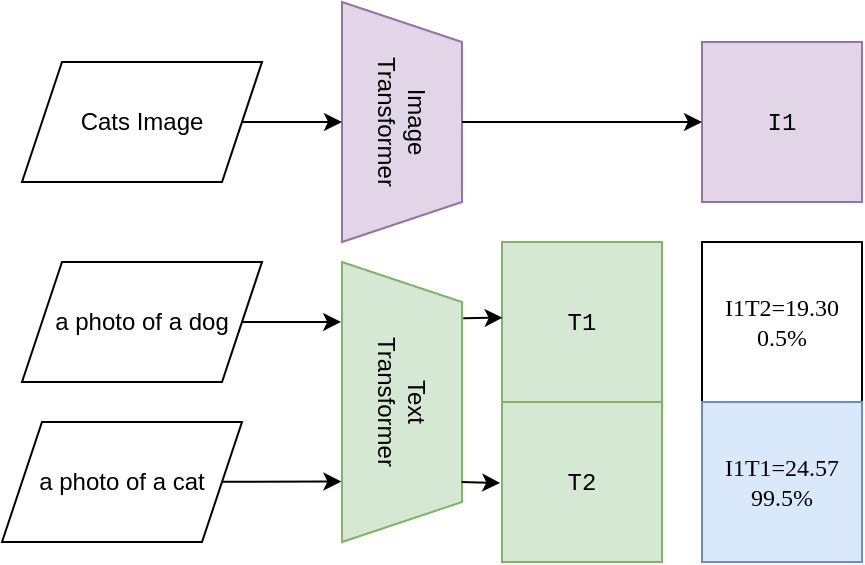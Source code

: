 <mxfile version="21.2.3" type="device">
  <diagram name="Page-1" id="yTEkC1lMeTUP0NJ2MXWK">
    <mxGraphModel dx="705" dy="633" grid="1" gridSize="10" guides="1" tooltips="1" connect="1" arrows="1" fold="1" page="1" pageScale="1" pageWidth="850" pageHeight="1100" math="0" shadow="0">
      <root>
        <mxCell id="0" />
        <mxCell id="1" parent="0" />
        <mxCell id="VsHULrVpFtmF1WkCw6PK-1" value="&lt;font face=&quot;Courier New&quot;&gt;T1&lt;/font&gt;" style="whiteSpace=wrap;html=1;aspect=fixed;fillColor=#d5e8d4;strokeColor=#82b366;" vertex="1" parent="1">
          <mxGeometry x="320" y="310" width="80" height="80" as="geometry" />
        </mxCell>
        <mxCell id="VsHULrVpFtmF1WkCw6PK-2" value="&lt;font face=&quot;Courier New&quot;&gt;T2&lt;/font&gt;" style="whiteSpace=wrap;html=1;aspect=fixed;fillColor=#d5e8d4;strokeColor=#82b366;" vertex="1" parent="1">
          <mxGeometry x="320" y="390" width="80" height="80" as="geometry" />
        </mxCell>
        <mxCell id="VsHULrVpFtmF1WkCw6PK-4" value="&lt;div&gt;Cats Image&lt;/div&gt;" style="shape=parallelogram;perimeter=parallelogramPerimeter;whiteSpace=wrap;html=1;fixedSize=1;" vertex="1" parent="1">
          <mxGeometry x="80" y="220" width="120" height="60" as="geometry" />
        </mxCell>
        <mxCell id="VsHULrVpFtmF1WkCw6PK-5" value="a photo of a dog" style="shape=parallelogram;perimeter=parallelogramPerimeter;whiteSpace=wrap;html=1;fixedSize=1;" vertex="1" parent="1">
          <mxGeometry x="80" y="320" width="120" height="60" as="geometry" />
        </mxCell>
        <mxCell id="VsHULrVpFtmF1WkCw6PK-6" value="a photo of a cat" style="shape=parallelogram;perimeter=parallelogramPerimeter;whiteSpace=wrap;html=1;fixedSize=1;" vertex="1" parent="1">
          <mxGeometry x="70" y="400" width="120" height="60" as="geometry" />
        </mxCell>
        <mxCell id="VsHULrVpFtmF1WkCw6PK-7" value="&lt;div&gt;Text&lt;/div&gt;&lt;div&gt;Transformer&lt;/div&gt;" style="shape=trapezoid;perimeter=trapezoidPerimeter;whiteSpace=wrap;html=1;fixedSize=1;rotation=90;fillColor=#d5e8d4;strokeColor=#82b366;" vertex="1" parent="1">
          <mxGeometry x="200" y="360" width="140" height="60" as="geometry" />
        </mxCell>
        <mxCell id="VsHULrVpFtmF1WkCw6PK-8" value="&lt;div&gt;Image&lt;/div&gt;&lt;div&gt;Transformer&lt;/div&gt;" style="shape=trapezoid;perimeter=trapezoidPerimeter;whiteSpace=wrap;html=1;fixedSize=1;rotation=90;fillColor=#e1d5e7;strokeColor=#9673a6;" vertex="1" parent="1">
          <mxGeometry x="210" y="220" width="120" height="60" as="geometry" />
        </mxCell>
        <mxCell id="VsHULrVpFtmF1WkCw6PK-10" value="" style="endArrow=classic;html=1;rounded=0;exitX=1;exitY=0.5;exitDx=0;exitDy=0;entryX=0.214;entryY=1.007;entryDx=0;entryDy=0;entryPerimeter=0;" edge="1" parent="1" source="VsHULrVpFtmF1WkCw6PK-5" target="VsHULrVpFtmF1WkCw6PK-7">
          <mxGeometry width="50" height="50" relative="1" as="geometry">
            <mxPoint x="400" y="630" as="sourcePoint" />
            <mxPoint x="230" y="350" as="targetPoint" />
          </mxGeometry>
        </mxCell>
        <mxCell id="VsHULrVpFtmF1WkCw6PK-12" value="" style="endArrow=classic;html=1;rounded=0;exitX=1;exitY=0.5;exitDx=0;exitDy=0;entryX=0.784;entryY=1.005;entryDx=0;entryDy=0;entryPerimeter=0;" edge="1" parent="1" target="VsHULrVpFtmF1WkCw6PK-7">
          <mxGeometry width="50" height="50" relative="1" as="geometry">
            <mxPoint x="180" y="429.86" as="sourcePoint" />
            <mxPoint x="230" y="429.86" as="targetPoint" />
          </mxGeometry>
        </mxCell>
        <mxCell id="VsHULrVpFtmF1WkCw6PK-13" value="" style="endArrow=classic;html=1;rounded=0;exitX=1;exitY=0.5;exitDx=0;exitDy=0;entryX=0.5;entryY=1;entryDx=0;entryDy=0;" edge="1" parent="1" source="VsHULrVpFtmF1WkCw6PK-4" target="VsHULrVpFtmF1WkCw6PK-8">
          <mxGeometry width="50" height="50" relative="1" as="geometry">
            <mxPoint x="420" y="360" as="sourcePoint" />
            <mxPoint x="470" y="310" as="targetPoint" />
          </mxGeometry>
        </mxCell>
        <mxCell id="VsHULrVpFtmF1WkCw6PK-18" value="&lt;font face=&quot;Courier New&quot;&gt;I1&lt;/font&gt;" style="whiteSpace=wrap;html=1;aspect=fixed;fillColor=#e1d5e7;strokeColor=#9673a6;" vertex="1" parent="1">
          <mxGeometry x="420" y="210" width="80" height="80" as="geometry" />
        </mxCell>
        <mxCell id="VsHULrVpFtmF1WkCw6PK-19" value="&lt;div&gt;&lt;font face=&quot;Times New Roman&quot;&gt;I1T2=19.30&lt;/font&gt;&lt;/div&gt;&lt;div&gt;&lt;font face=&quot;Times New Roman&quot;&gt;0.5%&lt;br&gt;&lt;/font&gt;&lt;/div&gt;" style="whiteSpace=wrap;html=1;aspect=fixed;" vertex="1" parent="1">
          <mxGeometry x="420" y="310" width="80" height="80" as="geometry" />
        </mxCell>
        <mxCell id="VsHULrVpFtmF1WkCw6PK-20" value="&lt;div&gt;&lt;font face=&quot;Times New Roman&quot;&gt;I1T1=24.57&lt;/font&gt;&lt;/div&gt;&lt;div&gt;&lt;font face=&quot;Times New Roman&quot;&gt;99.5%&lt;br&gt;&lt;/font&gt;&lt;/div&gt;" style="whiteSpace=wrap;html=1;aspect=fixed;fillColor=#dae8fc;strokeColor=#6c8ebf;" vertex="1" parent="1">
          <mxGeometry x="420" y="390" width="80" height="80" as="geometry" />
        </mxCell>
        <mxCell id="VsHULrVpFtmF1WkCw6PK-21" value="" style="endArrow=classic;html=1;rounded=0;exitX=0.201;exitY=-0.01;exitDx=0;exitDy=0;exitPerimeter=0;entryX=0.004;entryY=0.473;entryDx=0;entryDy=0;entryPerimeter=0;" edge="1" parent="1" source="VsHULrVpFtmF1WkCw6PK-7" target="VsHULrVpFtmF1WkCw6PK-1">
          <mxGeometry width="50" height="50" relative="1" as="geometry">
            <mxPoint x="400" y="380" as="sourcePoint" />
            <mxPoint x="450" y="330" as="targetPoint" />
          </mxGeometry>
        </mxCell>
        <mxCell id="VsHULrVpFtmF1WkCw6PK-22" value="" style="endArrow=classic;html=1;rounded=0;exitX=0.786;exitY=0.004;exitDx=0;exitDy=0;exitPerimeter=0;entryX=-0.011;entryY=0.506;entryDx=0;entryDy=0;entryPerimeter=0;" edge="1" parent="1" source="VsHULrVpFtmF1WkCw6PK-7" target="VsHULrVpFtmF1WkCw6PK-2">
          <mxGeometry width="50" height="50" relative="1" as="geometry">
            <mxPoint x="301" y="429.93" as="sourcePoint" />
            <mxPoint x="310" y="430" as="targetPoint" />
          </mxGeometry>
        </mxCell>
        <mxCell id="VsHULrVpFtmF1WkCw6PK-24" value="" style="endArrow=classic;html=1;rounded=0;exitX=0.5;exitY=0;exitDx=0;exitDy=0;entryX=0;entryY=0.5;entryDx=0;entryDy=0;" edge="1" parent="1" source="VsHULrVpFtmF1WkCw6PK-8" target="VsHULrVpFtmF1WkCw6PK-18">
          <mxGeometry width="50" height="50" relative="1" as="geometry">
            <mxPoint x="300" y="370" as="sourcePoint" />
            <mxPoint x="350" y="320" as="targetPoint" />
          </mxGeometry>
        </mxCell>
      </root>
    </mxGraphModel>
  </diagram>
</mxfile>
